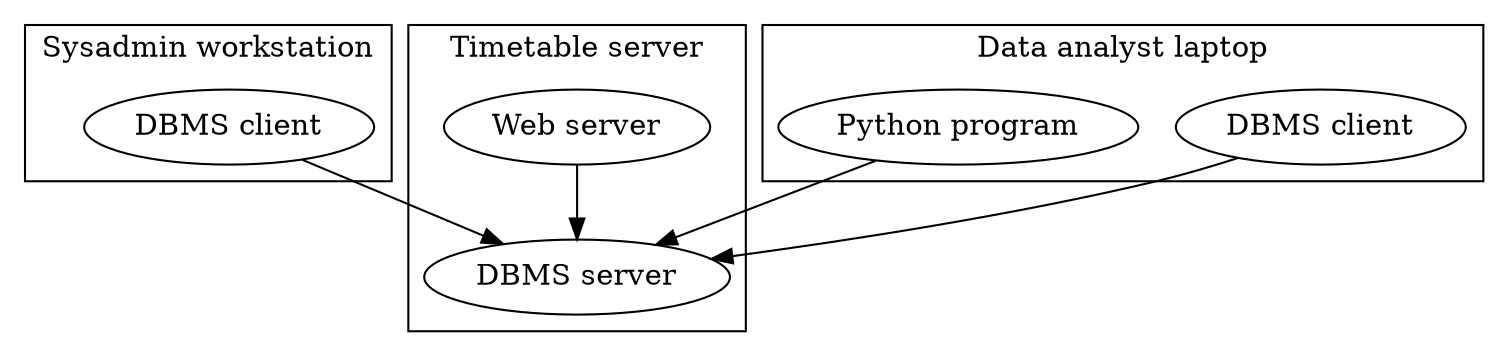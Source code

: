 digraph G {

	subgraph cluster_SysadminWorkstation {
		 label="Sysadmin workstation";
		 SysadminClient [label="DBMS client"];	 
	}

	subgraph cluster_AnalystWorkstation {
		 label="Data analyst laptop";
		 AnalystClient [label="DBMS client"];
		 AnalystProgram [label="Python program"];
	}

	subgraph cluster_TimetableServer {
		 label="Timetable server";
		 DBMSServer [ label="DBMS server" ];
		 WebServer [ label="Web server" ];
		 WebServer -> DBMSServer;

	}

	AnalystClient -> DBMSServer;
	AnalystProgram -> DBMSServer;
	SysadminClient -> DBMSServer;	
	

}
